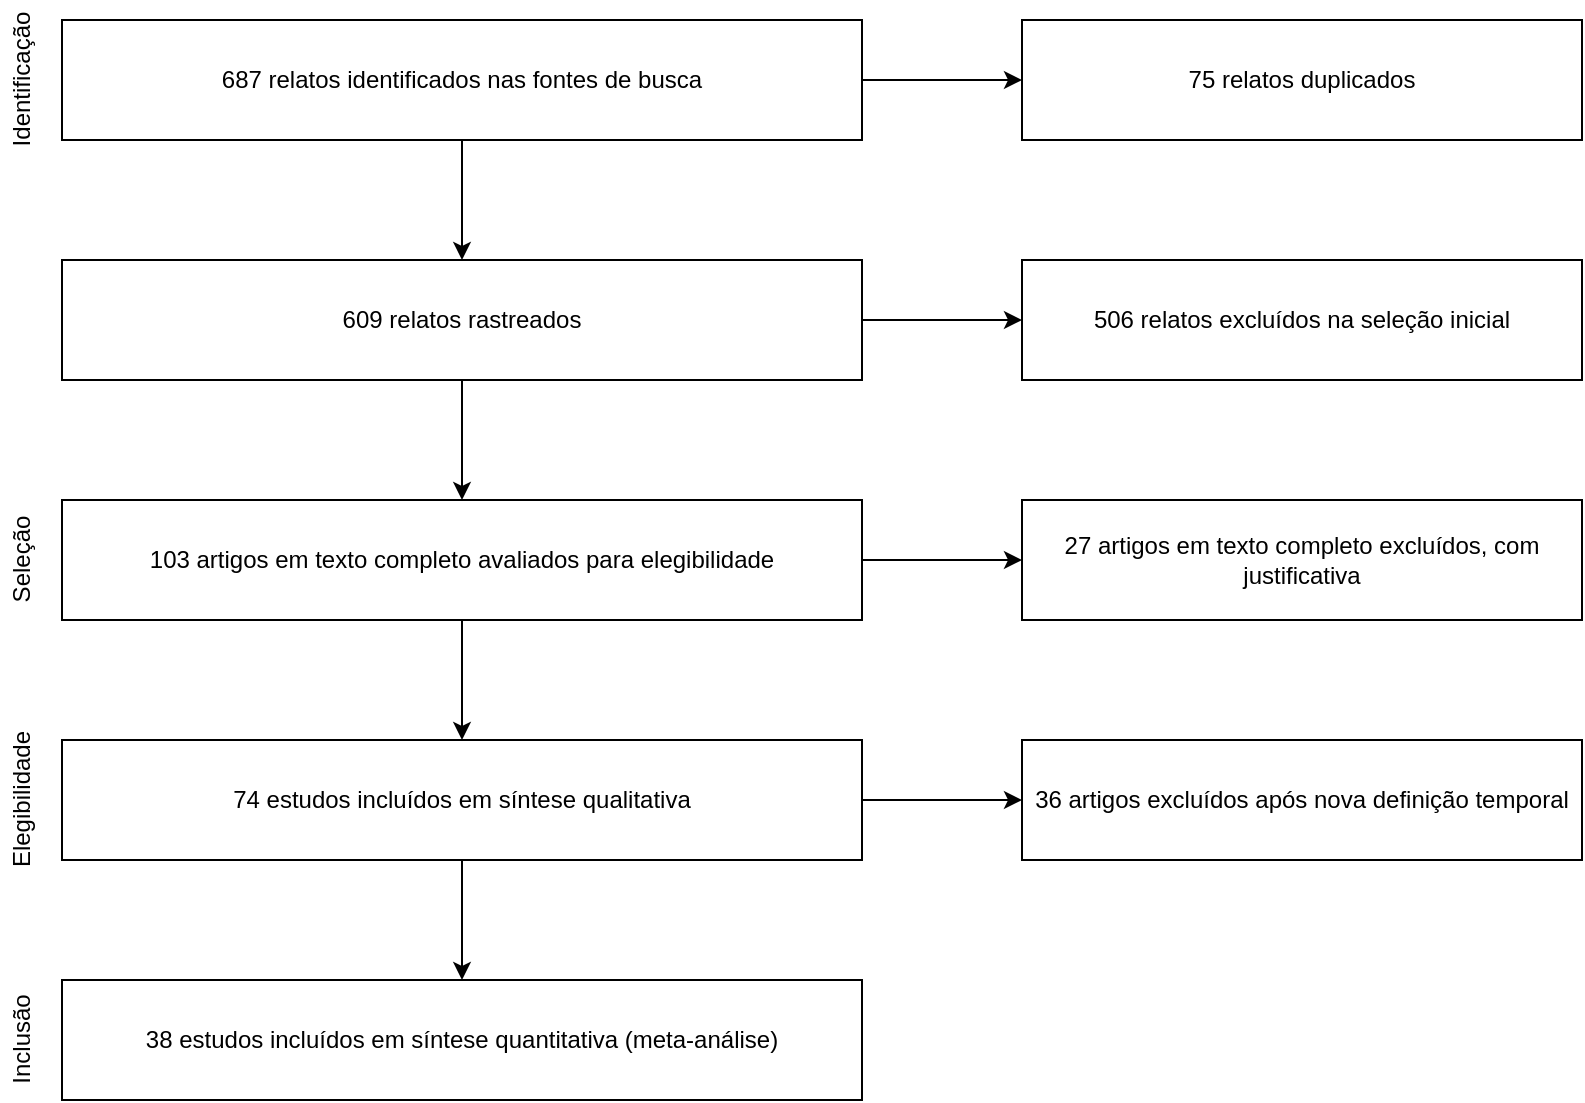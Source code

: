 <mxfile version="13.7.1" type="github">
  <diagram id="9rtOQBFeyjXl_FGlEI51" name="Page-1">
    <mxGraphModel dx="868" dy="428" grid="1" gridSize="10" guides="1" tooltips="1" connect="1" arrows="1" fold="1" page="1" pageScale="1" pageWidth="827" pageHeight="1169" math="0" shadow="0">
      <root>
        <mxCell id="0" />
        <mxCell id="1" parent="0" />
        <mxCell id="O3_qNe8abN4ICVSeK1On-24" value="" style="edgeStyle=orthogonalEdgeStyle;rounded=0;orthogonalLoop=1;jettySize=auto;html=1;fontFamily=Helvetica;" edge="1" parent="1" source="O3_qNe8abN4ICVSeK1On-1" target="O3_qNe8abN4ICVSeK1On-23">
          <mxGeometry relative="1" as="geometry" />
        </mxCell>
        <mxCell id="O3_qNe8abN4ICVSeK1On-36" value="" style="edgeStyle=orthogonalEdgeStyle;rounded=0;orthogonalLoop=1;jettySize=auto;html=1;fontFamily=Helvetica;" edge="1" parent="1" source="O3_qNe8abN4ICVSeK1On-1" target="O3_qNe8abN4ICVSeK1On-6">
          <mxGeometry relative="1" as="geometry" />
        </mxCell>
        <mxCell id="O3_qNe8abN4ICVSeK1On-1" value="687 relatos identificados nas fontes de busca " style="rounded=0;whiteSpace=wrap;html=1;" vertex="1" parent="1">
          <mxGeometry x="40" y="40" width="400" height="60" as="geometry" />
        </mxCell>
        <mxCell id="O3_qNe8abN4ICVSeK1On-4" value="Identificação" style="text;html=1;align=center;verticalAlign=middle;resizable=0;points=[];autosize=1;fontFamily=Helvetica;rotation=270;" vertex="1" parent="1">
          <mxGeometry x="-20" y="60" width="80" height="20" as="geometry" />
        </mxCell>
        <mxCell id="O3_qNe8abN4ICVSeK1On-5" style="edgeStyle=orthogonalEdgeStyle;rounded=0;orthogonalLoop=1;jettySize=auto;html=1;exitX=0.5;exitY=1;exitDx=0;exitDy=0;fontFamily=Helvetica;" edge="1" parent="1">
          <mxGeometry relative="1" as="geometry">
            <mxPoint x="240" y="200" as="sourcePoint" />
            <mxPoint x="240" y="200" as="targetPoint" />
          </mxGeometry>
        </mxCell>
        <mxCell id="O3_qNe8abN4ICVSeK1On-9" value="" style="edgeStyle=orthogonalEdgeStyle;rounded=0;orthogonalLoop=1;jettySize=auto;html=1;fontFamily=Helvetica;" edge="1" parent="1" source="O3_qNe8abN4ICVSeK1On-6" target="O3_qNe8abN4ICVSeK1On-8">
          <mxGeometry relative="1" as="geometry" />
        </mxCell>
        <mxCell id="O3_qNe8abN4ICVSeK1On-12" value="" style="edgeStyle=orthogonalEdgeStyle;rounded=0;orthogonalLoop=1;jettySize=auto;html=1;fontFamily=Helvetica;" edge="1" parent="1" source="O3_qNe8abN4ICVSeK1On-6" target="O3_qNe8abN4ICVSeK1On-11">
          <mxGeometry relative="1" as="geometry" />
        </mxCell>
        <mxCell id="O3_qNe8abN4ICVSeK1On-6" value="609 relatos rastreados" style="whiteSpace=wrap;html=1;rounded=0;" vertex="1" parent="1">
          <mxGeometry x="40" y="160" width="400" height="60" as="geometry" />
        </mxCell>
        <mxCell id="O3_qNe8abN4ICVSeK1On-8" value="506 relatos excluídos na seleção inicial" style="whiteSpace=wrap;html=1;rounded=0;" vertex="1" parent="1">
          <mxGeometry x="520" y="160" width="280" height="60" as="geometry" />
        </mxCell>
        <mxCell id="O3_qNe8abN4ICVSeK1On-10" value="Elegibilidade" style="text;html=1;align=center;verticalAlign=middle;resizable=0;points=[];autosize=1;fontFamily=Helvetica;rotation=270;" vertex="1" parent="1">
          <mxGeometry x="-25" y="420" width="90" height="20" as="geometry" />
        </mxCell>
        <mxCell id="O3_qNe8abN4ICVSeK1On-14" value="" style="edgeStyle=orthogonalEdgeStyle;rounded=0;orthogonalLoop=1;jettySize=auto;html=1;fontFamily=Helvetica;" edge="1" parent="1" source="O3_qNe8abN4ICVSeK1On-11" target="O3_qNe8abN4ICVSeK1On-13">
          <mxGeometry relative="1" as="geometry" />
        </mxCell>
        <mxCell id="O3_qNe8abN4ICVSeK1On-35" value="" style="edgeStyle=orthogonalEdgeStyle;rounded=0;orthogonalLoop=1;jettySize=auto;html=1;fontFamily=Helvetica;" edge="1" parent="1" source="O3_qNe8abN4ICVSeK1On-11" target="O3_qNe8abN4ICVSeK1On-15">
          <mxGeometry relative="1" as="geometry" />
        </mxCell>
        <mxCell id="O3_qNe8abN4ICVSeK1On-11" value="103 artigos em texto completo avaliados para elegibilidade" style="whiteSpace=wrap;html=1;rounded=0;" vertex="1" parent="1">
          <mxGeometry x="40" y="280" width="400" height="60" as="geometry" />
        </mxCell>
        <mxCell id="O3_qNe8abN4ICVSeK1On-13" value="27 artigos em texto completo excluídos, com justificativa" style="whiteSpace=wrap;html=1;rounded=0;" vertex="1" parent="1">
          <mxGeometry x="520" y="280" width="280" height="60" as="geometry" />
        </mxCell>
        <mxCell id="O3_qNe8abN4ICVSeK1On-18" value="" style="edgeStyle=orthogonalEdgeStyle;rounded=0;orthogonalLoop=1;jettySize=auto;html=1;fontFamily=Helvetica;" edge="1" parent="1" source="O3_qNe8abN4ICVSeK1On-15" target="O3_qNe8abN4ICVSeK1On-17">
          <mxGeometry relative="1" as="geometry" />
        </mxCell>
        <mxCell id="O3_qNe8abN4ICVSeK1On-38" value="" style="edgeStyle=orthogonalEdgeStyle;rounded=0;orthogonalLoop=1;jettySize=auto;html=1;fontFamily=Helvetica;" edge="1" parent="1" source="O3_qNe8abN4ICVSeK1On-15" target="O3_qNe8abN4ICVSeK1On-37">
          <mxGeometry relative="1" as="geometry" />
        </mxCell>
        <mxCell id="O3_qNe8abN4ICVSeK1On-15" value="74 estudos incluídos em síntese qualitativa" style="whiteSpace=wrap;html=1;rounded=0;" vertex="1" parent="1">
          <mxGeometry x="40" y="400" width="400" height="60" as="geometry" />
        </mxCell>
        <mxCell id="O3_qNe8abN4ICVSeK1On-17" value="38 estudos incluídos em síntese quantitativa (meta-análise)" style="whiteSpace=wrap;html=1;rounded=0;" vertex="1" parent="1">
          <mxGeometry x="40" y="520" width="400" height="60" as="geometry" />
        </mxCell>
        <mxCell id="O3_qNe8abN4ICVSeK1On-20" value="Seleção" style="text;html=1;align=center;verticalAlign=middle;resizable=0;points=[];autosize=1;fontFamily=Helvetica;rotation=270;" vertex="1" parent="1">
          <mxGeometry x="-10" y="300" width="60" height="20" as="geometry" />
        </mxCell>
        <mxCell id="O3_qNe8abN4ICVSeK1On-21" value="Inclusão" style="text;html=1;align=center;verticalAlign=middle;resizable=0;points=[];autosize=1;fontFamily=Helvetica;rotation=270;" vertex="1" parent="1">
          <mxGeometry x="-10" y="540" width="60" height="20" as="geometry" />
        </mxCell>
        <mxCell id="O3_qNe8abN4ICVSeK1On-23" value="75 relatos duplicados" style="whiteSpace=wrap;html=1;rounded=0;" vertex="1" parent="1">
          <mxGeometry x="520" y="40" width="280" height="60" as="geometry" />
        </mxCell>
        <mxCell id="O3_qNe8abN4ICVSeK1On-37" value="36 artigos excluídos após nova definição temporal" style="whiteSpace=wrap;html=1;rounded=0;" vertex="1" parent="1">
          <mxGeometry x="520" y="400" width="280" height="60" as="geometry" />
        </mxCell>
      </root>
    </mxGraphModel>
  </diagram>
</mxfile>
